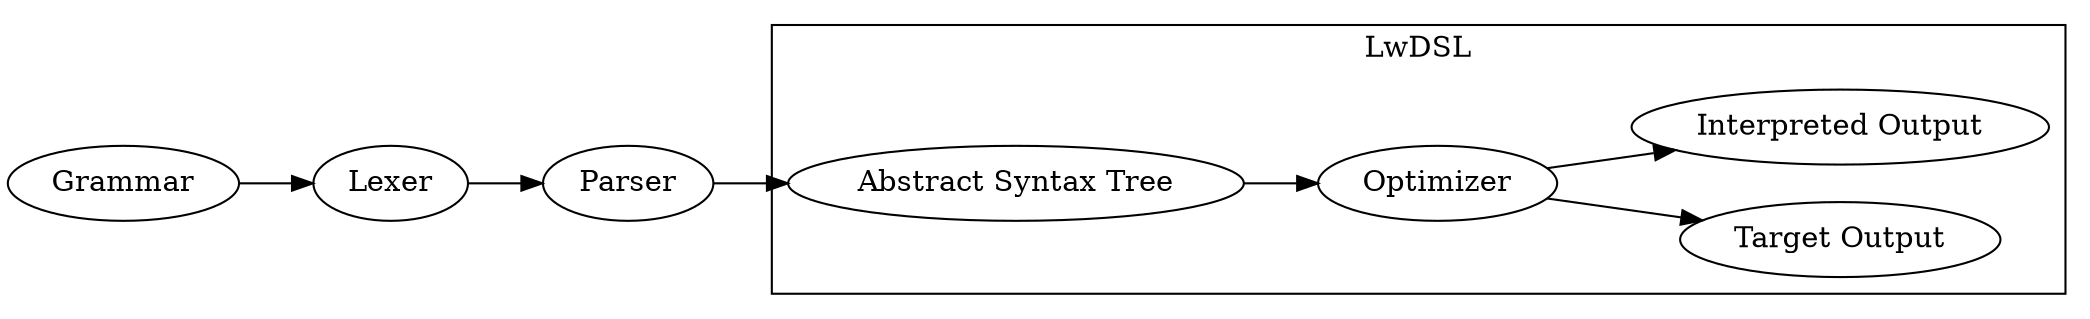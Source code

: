 digraph G {

    rankdir=LR;

    subgraph cluster_0 {
        label = "LwDSL"
        "Abstract Syntax Tree" -> "Optimizer"
        "Optimizer" -> "Target Output"
        "Optimizer" -> "Interpreted Output"
    }

    "Grammar" -> "Lexer"
    "Lexer" -> "Parser"
    "Parser" -> "Abstract Syntax Tree"

}
